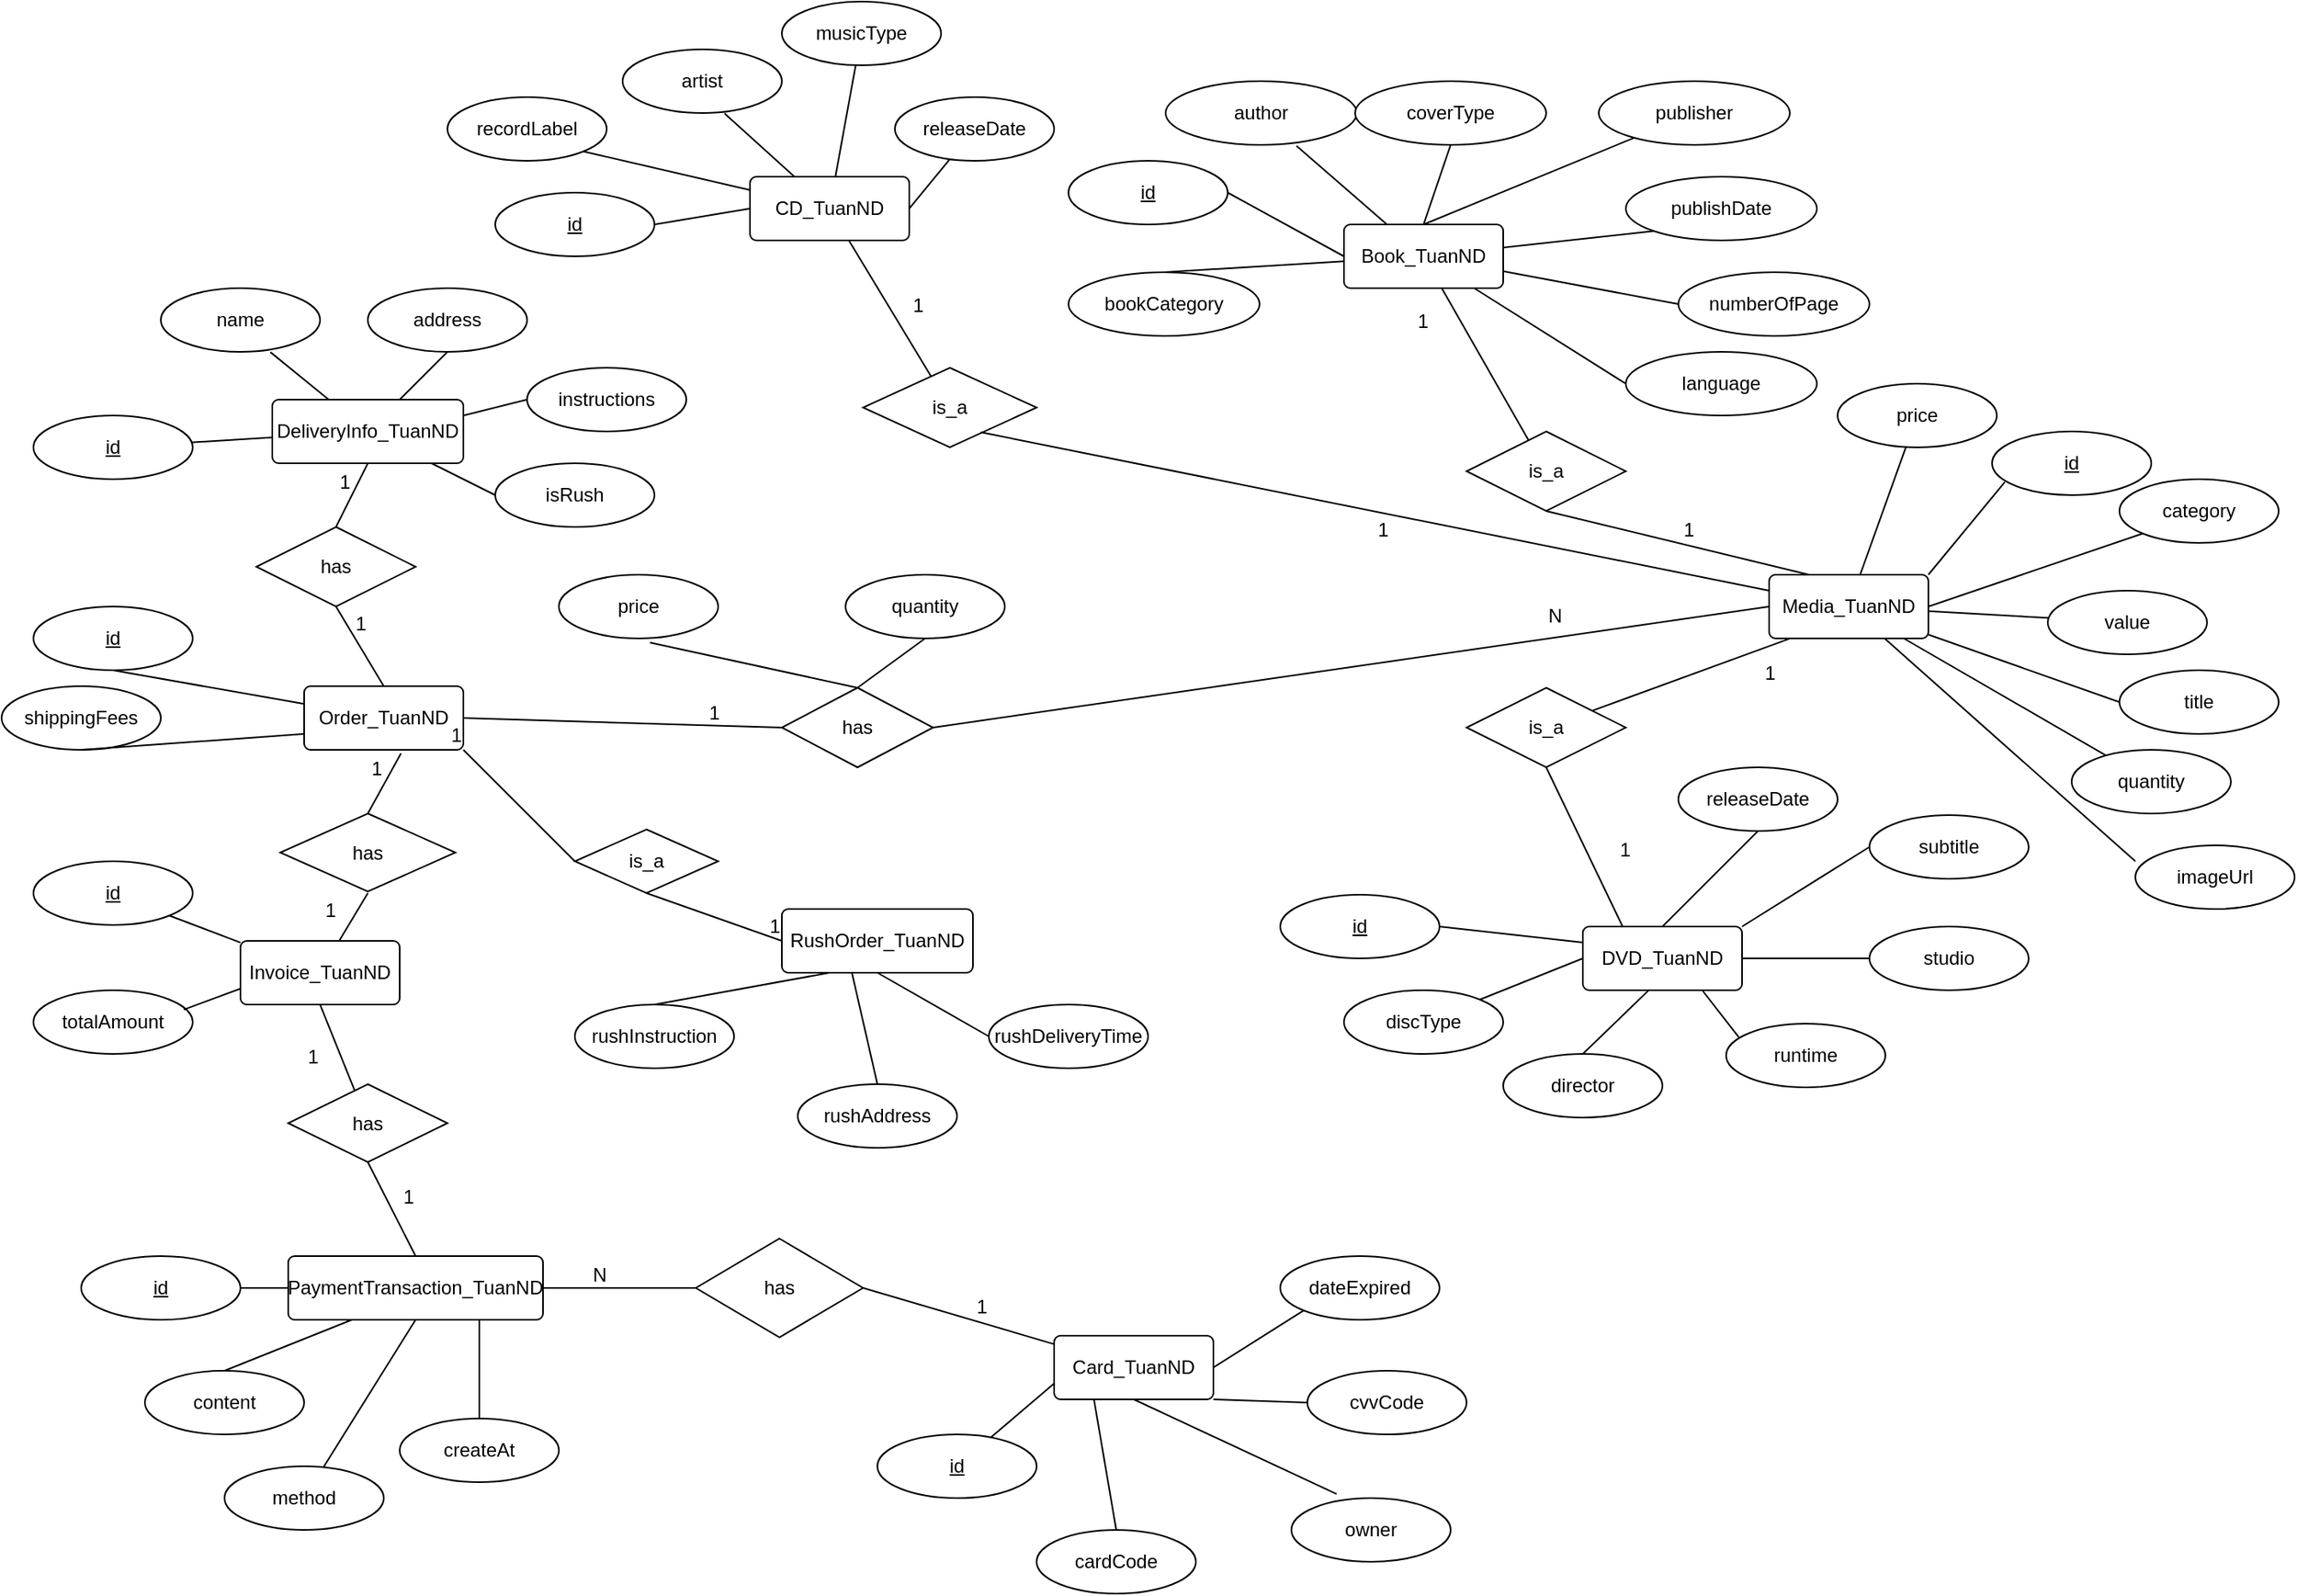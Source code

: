 <mxfile version="15.7.4" type="device"><diagram id="R2lEEEUBdFMjLlhIrx00" name="Page-1"><mxGraphModel dx="2128" dy="1589" grid="1" gridSize="10" guides="1" tooltips="1" connect="1" arrows="1" fold="1" page="1" pageScale="1" pageWidth="850" pageHeight="1100" math="0" shadow="0" extFonts="Permanent Marker^https://fonts.googleapis.com/css?family=Permanent+Marker"><root><mxCell id="0"/><mxCell id="1" parent="0"/><mxCell id="5kxws65VN2INfLWEIYEr-1" value="CD_TuanND" style="rounded=1;arcSize=10;whiteSpace=wrap;html=1;align=center;" parent="1" vertex="1"><mxGeometry x="460" y="40" width="100" height="40" as="geometry"/></mxCell><mxCell id="5kxws65VN2INfLWEIYEr-2" value="Book_TuanND" style="rounded=1;arcSize=10;whiteSpace=wrap;html=1;align=center;" parent="1" vertex="1"><mxGeometry x="833" y="70" width="100" height="40" as="geometry"/></mxCell><mxCell id="5kxws65VN2INfLWEIYEr-3" value="Invoice_TuanND" style="rounded=1;arcSize=10;whiteSpace=wrap;html=1;align=center;" parent="1" vertex="1"><mxGeometry x="140" y="520" width="100" height="40" as="geometry"/></mxCell><mxCell id="5kxws65VN2INfLWEIYEr-4" value="Order_TuanND" style="rounded=1;arcSize=10;whiteSpace=wrap;html=1;align=center;" parent="1" vertex="1"><mxGeometry x="180" y="360" width="100" height="40" as="geometry"/></mxCell><mxCell id="5kxws65VN2INfLWEIYEr-5" value="DeliveryInfo_TuanND&lt;br&gt;" style="rounded=1;arcSize=10;whiteSpace=wrap;html=1;align=center;" parent="1" vertex="1"><mxGeometry x="160" y="180" width="120" height="40" as="geometry"/></mxCell><mxCell id="5kxws65VN2INfLWEIYEr-6" value="Media_TuanND" style="rounded=1;arcSize=10;whiteSpace=wrap;html=1;align=center;" parent="1" vertex="1"><mxGeometry x="1100" y="290" width="100" height="40" as="geometry"/></mxCell><mxCell id="5kxws65VN2INfLWEIYEr-7" value="PaymentTransaction_TuanND" style="rounded=1;arcSize=10;whiteSpace=wrap;html=1;align=center;" parent="1" vertex="1"><mxGeometry x="170" y="718" width="160" height="40" as="geometry"/></mxCell><mxCell id="5kxws65VN2INfLWEIYEr-8" value="Card_TuanND" style="rounded=1;arcSize=10;whiteSpace=wrap;html=1;align=center;" parent="1" vertex="1"><mxGeometry x="651" y="768" width="100" height="40" as="geometry"/></mxCell><mxCell id="5kxws65VN2INfLWEIYEr-9" value="DVD_TuanND" style="rounded=1;arcSize=10;whiteSpace=wrap;html=1;align=center;" parent="1" vertex="1"><mxGeometry x="983" y="511" width="100" height="40" as="geometry"/></mxCell><mxCell id="5kxws65VN2INfLWEIYEr-12" value="id" style="ellipse;whiteSpace=wrap;html=1;align=center;fontStyle=4;" parent="1" vertex="1"><mxGeometry x="300" y="50" width="100" height="40" as="geometry"/></mxCell><mxCell id="5kxws65VN2INfLWEIYEr-13" style="edgeStyle=orthogonalEdgeStyle;rounded=0;orthogonalLoop=1;jettySize=auto;html=1;exitX=0.5;exitY=1;exitDx=0;exitDy=0;" parent="1" source="5kxws65VN2INfLWEIYEr-8" target="5kxws65VN2INfLWEIYEr-8" edge="1"><mxGeometry relative="1" as="geometry"/></mxCell><mxCell id="5kxws65VN2INfLWEIYEr-14" value="artist" style="ellipse;whiteSpace=wrap;html=1;align=center;" parent="1" vertex="1"><mxGeometry x="380" y="-40" width="100" height="40" as="geometry"/></mxCell><mxCell id="5kxws65VN2INfLWEIYEr-15" value="musicType" style="ellipse;whiteSpace=wrap;html=1;align=center;" parent="1" vertex="1"><mxGeometry x="480" y="-70" width="100" height="40" as="geometry"/></mxCell><mxCell id="5kxws65VN2INfLWEIYEr-16" value="releaseDate" style="ellipse;whiteSpace=wrap;html=1;align=center;" parent="1" vertex="1"><mxGeometry x="551" y="-10" width="100" height="40" as="geometry"/></mxCell><mxCell id="5kxws65VN2INfLWEIYEr-17" value="recordLabel" style="ellipse;whiteSpace=wrap;html=1;align=center;" parent="1" vertex="1"><mxGeometry x="270" y="-10" width="100" height="40" as="geometry"/></mxCell><mxCell id="5kxws65VN2INfLWEIYEr-24" value="" style="endArrow=none;html=1;rounded=0;exitX=1;exitY=0.5;exitDx=0;exitDy=0;entryX=0;entryY=0.5;entryDx=0;entryDy=0;" parent="1" source="5kxws65VN2INfLWEIYEr-12" target="5kxws65VN2INfLWEIYEr-1" edge="1"><mxGeometry width="50" height="50" relative="1" as="geometry"><mxPoint x="510" y="110" as="sourcePoint"/><mxPoint x="270" y="60" as="targetPoint"/></mxGeometry></mxCell><mxCell id="5kxws65VN2INfLWEIYEr-27" value="" style="endArrow=none;html=1;rounded=0;entryX=0.64;entryY=1.005;entryDx=0;entryDy=0;entryPerimeter=0;" parent="1" source="5kxws65VN2INfLWEIYEr-1" target="5kxws65VN2INfLWEIYEr-14" edge="1"><mxGeometry width="50" height="50" relative="1" as="geometry"><mxPoint x="510" y="110" as="sourcePoint"/><mxPoint x="560" y="60" as="targetPoint"/></mxGeometry></mxCell><mxCell id="5kxws65VN2INfLWEIYEr-28" value="" style="endArrow=none;html=1;rounded=0;exitX=1;exitY=1;exitDx=0;exitDy=0;" parent="1" source="5kxws65VN2INfLWEIYEr-17" target="5kxws65VN2INfLWEIYEr-1" edge="1"><mxGeometry width="50" height="50" relative="1" as="geometry"><mxPoint x="510" y="110" as="sourcePoint"/><mxPoint x="560" y="60" as="targetPoint"/></mxGeometry></mxCell><mxCell id="5kxws65VN2INfLWEIYEr-29" value="" style="endArrow=none;html=1;rounded=0;exitX=1;exitY=0.5;exitDx=0;exitDy=0;" parent="1" source="5kxws65VN2INfLWEIYEr-1" target="5kxws65VN2INfLWEIYEr-16" edge="1"><mxGeometry width="50" height="50" relative="1" as="geometry"><mxPoint x="510" y="110" as="sourcePoint"/><mxPoint x="560" y="60" as="targetPoint"/></mxGeometry></mxCell><mxCell id="5kxws65VN2INfLWEIYEr-30" value="" style="endArrow=none;html=1;rounded=0;" parent="1" source="5kxws65VN2INfLWEIYEr-1" target="5kxws65VN2INfLWEIYEr-15" edge="1"><mxGeometry width="50" height="50" relative="1" as="geometry"><mxPoint x="510" y="110" as="sourcePoint"/><mxPoint x="560" y="60" as="targetPoint"/></mxGeometry></mxCell><mxCell id="5kxws65VN2INfLWEIYEr-31" value="author" style="ellipse;whiteSpace=wrap;html=1;rounded=1;arcSize=10;" parent="1" vertex="1"><mxGeometry x="721" y="-20" width="120" height="40" as="geometry"/></mxCell><mxCell id="5kxws65VN2INfLWEIYEr-34" value="bookCategory" style="ellipse;whiteSpace=wrap;html=1;rounded=1;arcSize=10;" parent="1" vertex="1"><mxGeometry x="660" y="100" width="120" height="40" as="geometry"/></mxCell><mxCell id="5kxws65VN2INfLWEIYEr-35" value="language" style="ellipse;whiteSpace=wrap;html=1;rounded=1;arcSize=10;" parent="1" vertex="1"><mxGeometry x="1010" y="150" width="120" height="40" as="geometry"/></mxCell><mxCell id="5kxws65VN2INfLWEIYEr-36" value="numberOfPage" style="ellipse;whiteSpace=wrap;html=1;rounded=1;arcSize=10;" parent="1" vertex="1"><mxGeometry x="1043" y="100" width="120" height="40" as="geometry"/></mxCell><mxCell id="5kxws65VN2INfLWEIYEr-37" value="publishDate" style="ellipse;whiteSpace=wrap;html=1;rounded=1;arcSize=10;" parent="1" vertex="1"><mxGeometry x="1010" y="40" width="120" height="40" as="geometry"/></mxCell><mxCell id="5kxws65VN2INfLWEIYEr-38" value="publisher" style="ellipse;whiteSpace=wrap;html=1;rounded=1;arcSize=10;" parent="1" vertex="1"><mxGeometry x="993" y="-20" width="120" height="40" as="geometry"/></mxCell><mxCell id="5kxws65VN2INfLWEIYEr-39" value="coverType" style="ellipse;whiteSpace=wrap;html=1;rounded=1;arcSize=10;" parent="1" vertex="1"><mxGeometry x="840" y="-20" width="120" height="40" as="geometry"/></mxCell><mxCell id="5kxws65VN2INfLWEIYEr-40" value="id" style="ellipse;whiteSpace=wrap;html=1;align=center;fontStyle=4;" parent="1" vertex="1"><mxGeometry x="660" y="30" width="100" height="40" as="geometry"/></mxCell><mxCell id="5kxws65VN2INfLWEIYEr-42" value="" style="endArrow=none;html=1;rounded=0;entryX=0;entryY=0.5;entryDx=0;entryDy=0;exitX=1;exitY=0.5;exitDx=0;exitDy=0;" parent="1" source="5kxws65VN2INfLWEIYEr-40" target="5kxws65VN2INfLWEIYEr-2" edge="1"><mxGeometry width="50" height="50" relative="1" as="geometry"><mxPoint x="390" y="310" as="sourcePoint"/><mxPoint x="440" y="260" as="targetPoint"/></mxGeometry></mxCell><mxCell id="5kxws65VN2INfLWEIYEr-43" value="" style="endArrow=none;html=1;rounded=0;exitX=0.685;exitY=1.015;exitDx=0;exitDy=0;exitPerimeter=0;" parent="1" source="5kxws65VN2INfLWEIYEr-31" target="5kxws65VN2INfLWEIYEr-2" edge="1"><mxGeometry width="50" height="50" relative="1" as="geometry"><mxPoint x="400" y="320" as="sourcePoint"/><mxPoint x="450" y="270" as="targetPoint"/></mxGeometry></mxCell><mxCell id="5kxws65VN2INfLWEIYEr-44" value="" style="endArrow=none;html=1;rounded=0;entryX=0.5;entryY=0;entryDx=0;entryDy=0;exitX=0.5;exitY=1;exitDx=0;exitDy=0;" parent="1" source="5kxws65VN2INfLWEIYEr-39" target="5kxws65VN2INfLWEIYEr-2" edge="1"><mxGeometry width="50" height="50" relative="1" as="geometry"><mxPoint x="410" y="330" as="sourcePoint"/><mxPoint x="460" y="280" as="targetPoint"/></mxGeometry></mxCell><mxCell id="5kxws65VN2INfLWEIYEr-45" value="" style="endArrow=none;html=1;rounded=0;entryX=0.5;entryY=0;entryDx=0;entryDy=0;" parent="1" source="5kxws65VN2INfLWEIYEr-38" target="5kxws65VN2INfLWEIYEr-2" edge="1"><mxGeometry width="50" height="50" relative="1" as="geometry"><mxPoint x="420" y="340" as="sourcePoint"/><mxPoint x="470" y="290" as="targetPoint"/></mxGeometry></mxCell><mxCell id="5kxws65VN2INfLWEIYEr-46" value="" style="endArrow=none;html=1;rounded=0;entryX=0;entryY=1;entryDx=0;entryDy=0;" parent="1" source="5kxws65VN2INfLWEIYEr-2" target="5kxws65VN2INfLWEIYEr-37" edge="1"><mxGeometry width="50" height="50" relative="1" as="geometry"><mxPoint x="430" y="350" as="sourcePoint"/><mxPoint x="480" y="300" as="targetPoint"/></mxGeometry></mxCell><mxCell id="5kxws65VN2INfLWEIYEr-47" value="" style="endArrow=none;html=1;rounded=0;entryX=0;entryY=0.5;entryDx=0;entryDy=0;" parent="1" source="5kxws65VN2INfLWEIYEr-2" target="5kxws65VN2INfLWEIYEr-36" edge="1"><mxGeometry width="50" height="50" relative="1" as="geometry"><mxPoint x="440" y="360" as="sourcePoint"/><mxPoint x="490" y="310" as="targetPoint"/></mxGeometry></mxCell><mxCell id="5kxws65VN2INfLWEIYEr-48" value="" style="endArrow=none;html=1;rounded=0;entryX=0;entryY=0.5;entryDx=0;entryDy=0;" parent="1" source="5kxws65VN2INfLWEIYEr-2" target="5kxws65VN2INfLWEIYEr-35" edge="1"><mxGeometry width="50" height="50" relative="1" as="geometry"><mxPoint x="450" y="370" as="sourcePoint"/><mxPoint x="500" y="320" as="targetPoint"/></mxGeometry></mxCell><mxCell id="5kxws65VN2INfLWEIYEr-49" value="" style="endArrow=none;html=1;rounded=0;entryX=0.5;entryY=0;entryDx=0;entryDy=0;" parent="1" source="5kxws65VN2INfLWEIYEr-2" target="5kxws65VN2INfLWEIYEr-34" edge="1"><mxGeometry width="50" height="50" relative="1" as="geometry"><mxPoint x="460" y="380" as="sourcePoint"/><mxPoint x="510" y="330" as="targetPoint"/></mxGeometry></mxCell><mxCell id="5kxws65VN2INfLWEIYEr-50" value="" style="endArrow=none;html=1;rounded=0;" parent="1" source="5kxws65VN2INfLWEIYEr-5" target="5kxws65VN2INfLWEIYEr-56" edge="1"><mxGeometry width="50" height="50" relative="1" as="geometry"><mxPoint x="470" y="390" as="sourcePoint"/><mxPoint x="520" y="340" as="targetPoint"/></mxGeometry></mxCell><mxCell id="5kxws65VN2INfLWEIYEr-52" value="address" style="ellipse;whiteSpace=wrap;html=1;align=center;" parent="1" vertex="1"><mxGeometry x="220" y="110" width="100" height="40" as="geometry"/></mxCell><mxCell id="5kxws65VN2INfLWEIYEr-53" value="name" style="ellipse;whiteSpace=wrap;html=1;align=center;" parent="1" vertex="1"><mxGeometry x="90" y="110" width="100" height="40" as="geometry"/></mxCell><mxCell id="5kxws65VN2INfLWEIYEr-54" value="shippingFees" style="ellipse;whiteSpace=wrap;html=1;align=center;" parent="1" vertex="1"><mxGeometry x="-10" y="360" width="100" height="40" as="geometry"/></mxCell><mxCell id="5kxws65VN2INfLWEIYEr-55" value="instructions" style="ellipse;whiteSpace=wrap;html=1;align=center;" parent="1" vertex="1"><mxGeometry x="320" y="160" width="100" height="40" as="geometry"/></mxCell><mxCell id="5kxws65VN2INfLWEIYEr-56" value="id" style="ellipse;whiteSpace=wrap;html=1;align=center;fontStyle=4;" parent="1" vertex="1"><mxGeometry x="10" y="190" width="100" height="40" as="geometry"/></mxCell><mxCell id="5kxws65VN2INfLWEIYEr-57" value="" style="endArrow=none;html=1;rounded=0;entryX=0.688;entryY=1.005;entryDx=0;entryDy=0;entryPerimeter=0;" parent="1" source="5kxws65VN2INfLWEIYEr-5" target="5kxws65VN2INfLWEIYEr-53" edge="1"><mxGeometry width="50" height="50" relative="1" as="geometry"><mxPoint x="200" y="190" as="sourcePoint"/><mxPoint x="530" y="350" as="targetPoint"/></mxGeometry></mxCell><mxCell id="5kxws65VN2INfLWEIYEr-58" value="" style="endArrow=none;html=1;rounded=0;entryX=0;entryY=0.5;entryDx=0;entryDy=0;exitX=1;exitY=0.25;exitDx=0;exitDy=0;" parent="1" source="5kxws65VN2INfLWEIYEr-5" target="5kxws65VN2INfLWEIYEr-55" edge="1"><mxGeometry width="50" height="50" relative="1" as="geometry"><mxPoint x="480" y="400" as="sourcePoint"/><mxPoint x="530" y="350" as="targetPoint"/></mxGeometry></mxCell><mxCell id="5kxws65VN2INfLWEIYEr-59" value="" style="endArrow=none;html=1;rounded=0;entryX=0.5;entryY=1;entryDx=0;entryDy=0;" parent="1" source="5kxws65VN2INfLWEIYEr-5" target="5kxws65VN2INfLWEIYEr-52" edge="1"><mxGeometry width="50" height="50" relative="1" as="geometry"><mxPoint x="490" y="410" as="sourcePoint"/><mxPoint x="540" y="360" as="targetPoint"/></mxGeometry></mxCell><mxCell id="5kxws65VN2INfLWEIYEr-60" value="id" style="ellipse;whiteSpace=wrap;html=1;align=center;fontStyle=4;" parent="1" vertex="1"><mxGeometry x="10" y="310" width="100" height="40" as="geometry"/></mxCell><mxCell id="5kxws65VN2INfLWEIYEr-61" value="" style="endArrow=none;html=1;rounded=0;entryX=0;entryY=0.5;entryDx=0;entryDy=0;exitX=1;exitY=1;exitDx=0;exitDy=0;" parent="1" source="5kxws65VN2INfLWEIYEr-8" target="5kxws65VN2INfLWEIYEr-81" edge="1"><mxGeometry width="50" height="50" relative="1" as="geometry"><mxPoint x="421" y="428" as="sourcePoint"/><mxPoint x="471" y="418" as="targetPoint"/></mxGeometry></mxCell><mxCell id="5kxws65VN2INfLWEIYEr-62" value="" style="endArrow=none;html=1;rounded=0;entryX=0.5;entryY=1;entryDx=0;entryDy=0;exitX=0;exitY=0.75;exitDx=0;exitDy=0;" parent="1" source="5kxws65VN2INfLWEIYEr-4" target="5kxws65VN2INfLWEIYEr-54" edge="1"><mxGeometry width="50" height="50" relative="1" as="geometry"><mxPoint x="290" y="210" as="sourcePoint"/><mxPoint x="340" y="200" as="targetPoint"/></mxGeometry></mxCell><mxCell id="5kxws65VN2INfLWEIYEr-63" value="" style="endArrow=none;html=1;rounded=0;entryX=0.5;entryY=1;entryDx=0;entryDy=0;" parent="1" source="5kxws65VN2INfLWEIYEr-4" target="5kxws65VN2INfLWEIYEr-60" edge="1"><mxGeometry width="50" height="50" relative="1" as="geometry"><mxPoint x="300" y="220" as="sourcePoint"/><mxPoint x="350" y="210" as="targetPoint"/></mxGeometry></mxCell><mxCell id="5kxws65VN2INfLWEIYEr-64" value="id" style="ellipse;whiteSpace=wrap;html=1;align=center;fontStyle=4;" parent="1" vertex="1"><mxGeometry x="10" y="470" width="100" height="40" as="geometry"/></mxCell><mxCell id="5kxws65VN2INfLWEIYEr-65" value="totalAmount" style="ellipse;whiteSpace=wrap;html=1;align=center;" parent="1" vertex="1"><mxGeometry x="10" y="551" width="100" height="40" as="geometry"/></mxCell><mxCell id="5kxws65VN2INfLWEIYEr-66" value="" style="endArrow=none;html=1;rounded=0;entryX=0.944;entryY=0.305;entryDx=0;entryDy=0;exitX=0;exitY=0.75;exitDx=0;exitDy=0;entryPerimeter=0;" parent="1" source="5kxws65VN2INfLWEIYEr-3" target="5kxws65VN2INfLWEIYEr-65" edge="1"><mxGeometry width="50" height="50" relative="1" as="geometry"><mxPoint x="440" y="320" as="sourcePoint"/><mxPoint x="490" y="310" as="targetPoint"/></mxGeometry></mxCell><mxCell id="5kxws65VN2INfLWEIYEr-67" value="" style="endArrow=none;html=1;rounded=0;entryX=1;entryY=1;entryDx=0;entryDy=0;" parent="1" source="5kxws65VN2INfLWEIYEr-3" target="5kxws65VN2INfLWEIYEr-64" edge="1"><mxGeometry width="50" height="50" relative="1" as="geometry"><mxPoint x="450" y="330" as="sourcePoint"/><mxPoint x="500" y="320" as="targetPoint"/></mxGeometry></mxCell><mxCell id="5kxws65VN2INfLWEIYEr-68" value="id" style="ellipse;whiteSpace=wrap;html=1;align=center;fontStyle=4;" parent="1" vertex="1"><mxGeometry x="40" y="718" width="100" height="40" as="geometry"/></mxCell><mxCell id="5kxws65VN2INfLWEIYEr-69" value="content" style="ellipse;whiteSpace=wrap;html=1;align=center;" parent="1" vertex="1"><mxGeometry x="80" y="790" width="100" height="40" as="geometry"/></mxCell><mxCell id="5kxws65VN2INfLWEIYEr-70" value="method" style="ellipse;whiteSpace=wrap;html=1;align=center;" parent="1" vertex="1"><mxGeometry x="130" y="850" width="100" height="40" as="geometry"/></mxCell><mxCell id="5kxws65VN2INfLWEIYEr-71" value="createAt" style="ellipse;whiteSpace=wrap;html=1;align=center;" parent="1" vertex="1"><mxGeometry x="240" y="820" width="100" height="40" as="geometry"/></mxCell><mxCell id="5kxws65VN2INfLWEIYEr-72" value="" style="endArrow=none;html=1;rounded=0;entryX=0.284;entryY=-0.065;entryDx=0;entryDy=0;exitX=0.5;exitY=1;exitDx=0;exitDy=0;entryPerimeter=0;" parent="1" source="5kxws65VN2INfLWEIYEr-8" target="5kxws65VN2INfLWEIYEr-82" edge="1"><mxGeometry width="50" height="50" relative="1" as="geometry"><mxPoint x="431" y="438" as="sourcePoint"/><mxPoint x="481" y="428" as="targetPoint"/></mxGeometry></mxCell><mxCell id="5kxws65VN2INfLWEIYEr-73" value="" style="endArrow=none;html=1;rounded=0;entryX=0.25;entryY=1;entryDx=0;entryDy=0;exitX=0.5;exitY=0;exitDx=0;exitDy=0;" parent="1" source="5kxws65VN2INfLWEIYEr-83" target="5kxws65VN2INfLWEIYEr-8" edge="1"><mxGeometry width="50" height="50" relative="1" as="geometry"><mxPoint x="441" y="448" as="sourcePoint"/><mxPoint x="491" y="438" as="targetPoint"/></mxGeometry></mxCell><mxCell id="5kxws65VN2INfLWEIYEr-74" value="" style="endArrow=none;html=1;rounded=0;entryX=0;entryY=0.75;entryDx=0;entryDy=0;" parent="1" source="5kxws65VN2INfLWEIYEr-79" target="5kxws65VN2INfLWEIYEr-8" edge="1"><mxGeometry width="50" height="50" relative="1" as="geometry"><mxPoint x="451" y="458" as="sourcePoint"/><mxPoint x="501" y="448" as="targetPoint"/></mxGeometry></mxCell><mxCell id="5kxws65VN2INfLWEIYEr-75" value="" style="endArrow=none;html=1;rounded=0;entryX=0.75;entryY=1;entryDx=0;entryDy=0;" parent="1" source="5kxws65VN2INfLWEIYEr-71" target="5kxws65VN2INfLWEIYEr-7" edge="1"><mxGeometry width="50" height="50" relative="1" as="geometry"><mxPoint x="470" y="350" as="sourcePoint"/><mxPoint x="520" y="340" as="targetPoint"/></mxGeometry></mxCell><mxCell id="5kxws65VN2INfLWEIYEr-76" value="" style="endArrow=none;html=1;rounded=0;exitX=0.5;exitY=1;exitDx=0;exitDy=0;" parent="1" source="5kxws65VN2INfLWEIYEr-7" target="5kxws65VN2INfLWEIYEr-70" edge="1"><mxGeometry width="50" height="50" relative="1" as="geometry"><mxPoint x="480" y="360" as="sourcePoint"/><mxPoint x="530" y="350" as="targetPoint"/></mxGeometry></mxCell><mxCell id="5kxws65VN2INfLWEIYEr-77" value="" style="endArrow=none;html=1;rounded=0;entryX=0.5;entryY=0;entryDx=0;entryDy=0;exitX=0.25;exitY=1;exitDx=0;exitDy=0;" parent="1" source="5kxws65VN2INfLWEIYEr-7" target="5kxws65VN2INfLWEIYEr-69" edge="1"><mxGeometry width="50" height="50" relative="1" as="geometry"><mxPoint x="490" y="370" as="sourcePoint"/><mxPoint x="540" y="360" as="targetPoint"/></mxGeometry></mxCell><mxCell id="5kxws65VN2INfLWEIYEr-78" value="" style="endArrow=none;html=1;rounded=0;" parent="1" source="5kxws65VN2INfLWEIYEr-68" target="5kxws65VN2INfLWEIYEr-7" edge="1"><mxGeometry width="50" height="50" relative="1" as="geometry"><mxPoint x="500" y="380" as="sourcePoint"/><mxPoint x="550" y="370" as="targetPoint"/></mxGeometry></mxCell><mxCell id="5kxws65VN2INfLWEIYEr-79" value="id" style="ellipse;whiteSpace=wrap;html=1;align=center;fontStyle=4;" parent="1" vertex="1"><mxGeometry x="540" y="830" width="100" height="40" as="geometry"/></mxCell><mxCell id="5kxws65VN2INfLWEIYEr-80" value="dateExpired" style="ellipse;whiteSpace=wrap;html=1;align=center;" parent="1" vertex="1"><mxGeometry x="793" y="718" width="100" height="40" as="geometry"/></mxCell><mxCell id="5kxws65VN2INfLWEIYEr-81" value="cvvCode" style="ellipse;whiteSpace=wrap;html=1;align=center;" parent="1" vertex="1"><mxGeometry x="810" y="790" width="100" height="40" as="geometry"/></mxCell><mxCell id="5kxws65VN2INfLWEIYEr-82" value="owner" style="ellipse;whiteSpace=wrap;html=1;align=center;" parent="1" vertex="1"><mxGeometry x="800" y="870" width="100" height="40" as="geometry"/></mxCell><mxCell id="5kxws65VN2INfLWEIYEr-83" value="cardCode" style="ellipse;whiteSpace=wrap;html=1;align=center;" parent="1" vertex="1"><mxGeometry x="640" y="890" width="100" height="40" as="geometry"/></mxCell><mxCell id="5kxws65VN2INfLWEIYEr-86" value="" style="endArrow=none;html=1;rounded=0;entryX=0;entryY=1;entryDx=0;entryDy=0;exitX=1;exitY=0.5;exitDx=0;exitDy=0;" parent="1" source="5kxws65VN2INfLWEIYEr-8" target="5kxws65VN2INfLWEIYEr-80" edge="1"><mxGeometry width="50" height="50" relative="1" as="geometry"><mxPoint x="751" y="708" as="sourcePoint"/><mxPoint x="811" y="728" as="targetPoint"/></mxGeometry></mxCell><mxCell id="5kxws65VN2INfLWEIYEr-87" value="id" style="ellipse;whiteSpace=wrap;html=1;align=center;fontStyle=4;" parent="1" vertex="1"><mxGeometry x="793" y="491" width="100" height="40" as="geometry"/></mxCell><mxCell id="5kxws65VN2INfLWEIYEr-88" value="discType" style="ellipse;whiteSpace=wrap;html=1;align=center;" parent="1" vertex="1"><mxGeometry x="833" y="551" width="100" height="40" as="geometry"/></mxCell><mxCell id="5kxws65VN2INfLWEIYEr-89" value="releaseDate" style="ellipse;whiteSpace=wrap;html=1;align=center;" parent="1" vertex="1"><mxGeometry x="1043" y="411" width="100" height="40" as="geometry"/></mxCell><mxCell id="5kxws65VN2INfLWEIYEr-90" value="subtitle" style="ellipse;whiteSpace=wrap;html=1;align=center;" parent="1" vertex="1"><mxGeometry x="1163" y="441" width="100" height="40" as="geometry"/></mxCell><mxCell id="5kxws65VN2INfLWEIYEr-91" value="studio" style="ellipse;whiteSpace=wrap;html=1;align=center;" parent="1" vertex="1"><mxGeometry x="1163" y="511" width="100" height="40" as="geometry"/></mxCell><mxCell id="5kxws65VN2INfLWEIYEr-92" value="runtime" style="ellipse;whiteSpace=wrap;html=1;align=center;" parent="1" vertex="1"><mxGeometry x="1073" y="572" width="100" height="40" as="geometry"/></mxCell><mxCell id="5kxws65VN2INfLWEIYEr-93" value="director" style="ellipse;whiteSpace=wrap;html=1;align=center;" parent="1" vertex="1"><mxGeometry x="933" y="591" width="100" height="40" as="geometry"/></mxCell><mxCell id="5kxws65VN2INfLWEIYEr-94" value="" style="endArrow=none;html=1;rounded=0;entryX=0;entryY=0.25;entryDx=0;entryDy=0;exitX=1;exitY=0.5;exitDx=0;exitDy=0;" parent="1" source="5kxws65VN2INfLWEIYEr-87" target="5kxws65VN2INfLWEIYEr-9" edge="1"><mxGeometry width="50" height="50" relative="1" as="geometry"><mxPoint x="883" y="502" as="sourcePoint"/><mxPoint x="813" y="432" as="targetPoint"/></mxGeometry></mxCell><mxCell id="5kxws65VN2INfLWEIYEr-95" value="" style="endArrow=none;html=1;rounded=0;entryX=0;entryY=0.5;entryDx=0;entryDy=0;exitX=1;exitY=0;exitDx=0;exitDy=0;" parent="1" source="5kxws65VN2INfLWEIYEr-88" target="5kxws65VN2INfLWEIYEr-9" edge="1"><mxGeometry width="50" height="50" relative="1" as="geometry"><mxPoint x="763" y="422" as="sourcePoint"/><mxPoint x="823" y="442" as="targetPoint"/></mxGeometry></mxCell><mxCell id="5kxws65VN2INfLWEIYEr-96" value="" style="endArrow=none;html=1;rounded=0;entryX=0.5;entryY=0;entryDx=0;entryDy=0;exitX=0.412;exitY=1.005;exitDx=0;exitDy=0;exitPerimeter=0;" parent="1" source="5kxws65VN2INfLWEIYEr-9" target="5kxws65VN2INfLWEIYEr-93" edge="1"><mxGeometry width="50" height="50" relative="1" as="geometry"><mxPoint x="773" y="432" as="sourcePoint"/><mxPoint x="976.2" y="561" as="targetPoint"/></mxGeometry></mxCell><mxCell id="5kxws65VN2INfLWEIYEr-97" value="" style="endArrow=none;html=1;rounded=0;entryX=0.08;entryY=0.215;entryDx=0;entryDy=0;exitX=0.75;exitY=1;exitDx=0;exitDy=0;entryPerimeter=0;" parent="1" source="5kxws65VN2INfLWEIYEr-9" target="5kxws65VN2INfLWEIYEr-92" edge="1"><mxGeometry width="50" height="50" relative="1" as="geometry"><mxPoint x="783" y="442" as="sourcePoint"/><mxPoint x="843" y="462" as="targetPoint"/></mxGeometry></mxCell><mxCell id="5kxws65VN2INfLWEIYEr-98" value="" style="endArrow=none;html=1;rounded=0;entryX=0;entryY=0.5;entryDx=0;entryDy=0;" parent="1" source="5kxws65VN2INfLWEIYEr-9" target="5kxws65VN2INfLWEIYEr-91" edge="1"><mxGeometry width="50" height="50" relative="1" as="geometry"><mxPoint x="793" y="452" as="sourcePoint"/><mxPoint x="1123" y="502" as="targetPoint"/></mxGeometry></mxCell><mxCell id="5kxws65VN2INfLWEIYEr-99" value="" style="endArrow=none;html=1;rounded=0;entryX=0;entryY=0.5;entryDx=0;entryDy=0;exitX=1;exitY=0;exitDx=0;exitDy=0;" parent="1" source="5kxws65VN2INfLWEIYEr-9" target="5kxws65VN2INfLWEIYEr-90" edge="1"><mxGeometry width="50" height="50" relative="1" as="geometry"><mxPoint x="803" y="462" as="sourcePoint"/><mxPoint x="1119.4" y="453.8" as="targetPoint"/></mxGeometry></mxCell><mxCell id="5kxws65VN2INfLWEIYEr-100" value="" style="endArrow=none;html=1;rounded=0;entryX=0.5;entryY=1;entryDx=0;entryDy=0;exitX=0.5;exitY=0;exitDx=0;exitDy=0;" parent="1" source="5kxws65VN2INfLWEIYEr-9" target="5kxws65VN2INfLWEIYEr-89" edge="1"><mxGeometry width="50" height="50" relative="1" as="geometry"><mxPoint x="813" y="472" as="sourcePoint"/><mxPoint x="1044.2" y="461.8" as="targetPoint"/></mxGeometry></mxCell><mxCell id="5kxws65VN2INfLWEIYEr-102" value="id" style="ellipse;whiteSpace=wrap;html=1;align=center;fontStyle=4;" parent="1" vertex="1"><mxGeometry x="1240" y="200" width="100" height="40" as="geometry"/></mxCell><mxCell id="5kxws65VN2INfLWEIYEr-103" value="category" style="ellipse;whiteSpace=wrap;html=1;align=center;" parent="1" vertex="1"><mxGeometry x="1320" y="230" width="100" height="40" as="geometry"/></mxCell><mxCell id="5kxws65VN2INfLWEIYEr-104" value="price" style="ellipse;whiteSpace=wrap;html=1;align=center;" parent="1" vertex="1"><mxGeometry x="1143" y="170" width="100" height="40" as="geometry"/></mxCell><mxCell id="5kxws65VN2INfLWEIYEr-105" value="value" style="ellipse;whiteSpace=wrap;html=1;align=center;" parent="1" vertex="1"><mxGeometry x="1275" y="300" width="100" height="40" as="geometry"/></mxCell><mxCell id="5kxws65VN2INfLWEIYEr-106" value="imageUrl" style="ellipse;whiteSpace=wrap;html=1;align=center;" parent="1" vertex="1"><mxGeometry x="1330" y="460" width="100" height="40" as="geometry"/></mxCell><mxCell id="5kxws65VN2INfLWEIYEr-107" value="quantity" style="ellipse;whiteSpace=wrap;html=1;align=center;" parent="1" vertex="1"><mxGeometry x="1290" y="400" width="100" height="40" as="geometry"/></mxCell><mxCell id="5kxws65VN2INfLWEIYEr-108" value="title" style="ellipse;whiteSpace=wrap;html=1;align=center;" parent="1" vertex="1"><mxGeometry x="1320" y="350" width="100" height="40" as="geometry"/></mxCell><mxCell id="5kxws65VN2INfLWEIYEr-112" value="" style="endArrow=none;html=1;rounded=0;" parent="1" source="5kxws65VN2INfLWEIYEr-6" target="5kxws65VN2INfLWEIYEr-104" edge="1"><mxGeometry width="50" height="50" relative="1" as="geometry"><mxPoint x="430" y="330" as="sourcePoint"/><mxPoint x="490" y="350" as="targetPoint"/></mxGeometry></mxCell><mxCell id="5kxws65VN2INfLWEIYEr-113" value="" style="endArrow=none;html=1;rounded=0;" parent="1" source="5kxws65VN2INfLWEIYEr-6" target="5kxws65VN2INfLWEIYEr-107" edge="1"><mxGeometry width="50" height="50" relative="1" as="geometry"><mxPoint x="440" y="340" as="sourcePoint"/><mxPoint x="500" y="360" as="targetPoint"/></mxGeometry></mxCell><mxCell id="5kxws65VN2INfLWEIYEr-114" value="" style="endArrow=none;html=1;rounded=0;entryX=0;entryY=0.5;entryDx=0;entryDy=0;" parent="1" source="5kxws65VN2INfLWEIYEr-6" target="5kxws65VN2INfLWEIYEr-108" edge="1"><mxGeometry width="50" height="50" relative="1" as="geometry"><mxPoint x="450" y="350" as="sourcePoint"/><mxPoint x="510" y="370" as="targetPoint"/></mxGeometry></mxCell><mxCell id="5kxws65VN2INfLWEIYEr-115" value="" style="endArrow=none;html=1;rounded=0;" parent="1" source="5kxws65VN2INfLWEIYEr-6" target="5kxws65VN2INfLWEIYEr-105" edge="1"><mxGeometry width="50" height="50" relative="1" as="geometry"><mxPoint x="460" y="360" as="sourcePoint"/><mxPoint x="520" y="380" as="targetPoint"/></mxGeometry></mxCell><mxCell id="5kxws65VN2INfLWEIYEr-116" value="" style="endArrow=none;html=1;rounded=0;exitX=0;exitY=0.25;exitDx=0;exitDy=0;exitPerimeter=0;" parent="1" source="5kxws65VN2INfLWEIYEr-106" target="5kxws65VN2INfLWEIYEr-6" edge="1"><mxGeometry width="50" height="50" relative="1" as="geometry"><mxPoint x="470" y="370" as="sourcePoint"/><mxPoint x="530" y="390" as="targetPoint"/></mxGeometry></mxCell><mxCell id="5kxws65VN2INfLWEIYEr-117" value="has" style="shape=rhombus;perimeter=rhombusPerimeter;whiteSpace=wrap;html=1;align=center;" parent="1" vertex="1"><mxGeometry x="480" y="361" width="95" height="50" as="geometry"/></mxCell><mxCell id="5kxws65VN2INfLWEIYEr-118" value="has" style="shape=rhombus;perimeter=rhombusPerimeter;whiteSpace=wrap;html=1;align=center;" parent="1" vertex="1"><mxGeometry x="165" y="440" width="110" height="49" as="geometry"/></mxCell><mxCell id="5kxws65VN2INfLWEIYEr-119" value="has" style="shape=rhombus;perimeter=rhombusPerimeter;whiteSpace=wrap;html=1;align=center;" parent="1" vertex="1"><mxGeometry x="426" y="707" width="105" height="62" as="geometry"/></mxCell><mxCell id="5kxws65VN2INfLWEIYEr-120" value="has" style="shape=rhombus;perimeter=rhombusPerimeter;whiteSpace=wrap;html=1;align=center;" parent="1" vertex="1"><mxGeometry x="170" y="610" width="100" height="49" as="geometry"/></mxCell><mxCell id="5kxws65VN2INfLWEIYEr-122" value="has" style="shape=rhombus;perimeter=rhombusPerimeter;whiteSpace=wrap;html=1;align=center;" parent="1" vertex="1"><mxGeometry x="150" y="260" width="100" height="50" as="geometry"/></mxCell><mxCell id="5kxws65VN2INfLWEIYEr-123" value="is_a" style="shape=rhombus;perimeter=rhombusPerimeter;whiteSpace=wrap;html=1;align=center;" parent="1" vertex="1"><mxGeometry x="910" y="200" width="100" height="50" as="geometry"/></mxCell><mxCell id="5kxws65VN2INfLWEIYEr-162" value="" style="endArrow=none;html=1;rounded=0;entryX=0.5;entryY=1;entryDx=0;entryDy=0;exitX=0.5;exitY=0;exitDx=0;exitDy=0;" parent="1" source="5kxws65VN2INfLWEIYEr-117" target="_MmZ1F_7hroON_XSkDcj-20" edge="1"><mxGeometry width="50" height="50" relative="1" as="geometry"><mxPoint x="420" y="320" as="sourcePoint"/><mxPoint x="480" y="340" as="targetPoint"/></mxGeometry></mxCell><mxCell id="5kxws65VN2INfLWEIYEr-163" value="" style="endArrow=none;html=1;rounded=0;entryX=0.572;entryY=1.065;entryDx=0;entryDy=0;exitX=0.5;exitY=0;exitDx=0;exitDy=0;entryPerimeter=0;" parent="1" source="5kxws65VN2INfLWEIYEr-117" target="_MmZ1F_7hroON_XSkDcj-21" edge="1"><mxGeometry width="50" height="50" relative="1" as="geometry"><mxPoint x="430" y="330" as="sourcePoint"/><mxPoint x="490" y="350" as="targetPoint"/></mxGeometry></mxCell><mxCell id="5kxws65VN2INfLWEIYEr-166" value="" style="endArrow=none;html=1;rounded=0;" parent="1" source="5kxws65VN2INfLWEIYEr-123" target="5kxws65VN2INfLWEIYEr-2" edge="1"><mxGeometry relative="1" as="geometry"><mxPoint x="510" y="230" as="sourcePoint"/><mxPoint x="670" y="230" as="targetPoint"/></mxGeometry></mxCell><mxCell id="5kxws65VN2INfLWEIYEr-167" value="1" style="resizable=0;html=1;align=right;verticalAlign=bottom;" parent="5kxws65VN2INfLWEIYEr-166" connectable="0" vertex="1"><mxGeometry x="1" relative="1" as="geometry"><mxPoint x="-8" y="30" as="offset"/></mxGeometry></mxCell><mxCell id="_MmZ1F_7hroON_XSkDcj-1" value="" style="endArrow=none;html=1;rounded=0;entryX=0.25;entryY=0;entryDx=0;entryDy=0;exitX=0.5;exitY=1;exitDx=0;exitDy=0;" parent="1" source="5kxws65VN2INfLWEIYEr-123" target="5kxws65VN2INfLWEIYEr-6" edge="1"><mxGeometry relative="1" as="geometry"><mxPoint x="560" y="250" as="sourcePoint"/><mxPoint x="720" y="250" as="targetPoint"/></mxGeometry></mxCell><mxCell id="_MmZ1F_7hroON_XSkDcj-2" value="1" style="resizable=0;html=1;align=right;verticalAlign=bottom;" parent="_MmZ1F_7hroON_XSkDcj-1" connectable="0" vertex="1"><mxGeometry x="1" relative="1" as="geometry"><mxPoint x="-264" y="-20" as="offset"/></mxGeometry></mxCell><mxCell id="_MmZ1F_7hroON_XSkDcj-3" value="is_a" style="shape=rhombus;perimeter=rhombusPerimeter;whiteSpace=wrap;html=1;align=center;" parent="1" vertex="1"><mxGeometry x="531" y="160" width="109" height="50" as="geometry"/></mxCell><mxCell id="_MmZ1F_7hroON_XSkDcj-4" value="" style="endArrow=none;html=1;rounded=0;" parent="1" source="_MmZ1F_7hroON_XSkDcj-3" target="5kxws65VN2INfLWEIYEr-1" edge="1"><mxGeometry relative="1" as="geometry"><mxPoint x="250" y="200" as="sourcePoint"/><mxPoint x="602.455" y="80" as="targetPoint"/></mxGeometry></mxCell><mxCell id="_MmZ1F_7hroON_XSkDcj-5" value="1" style="resizable=0;html=1;align=right;verticalAlign=bottom;" parent="_MmZ1F_7hroON_XSkDcj-4" connectable="0" vertex="1"><mxGeometry x="1" relative="1" as="geometry"><mxPoint x="48" y="50" as="offset"/></mxGeometry></mxCell><mxCell id="_MmZ1F_7hroON_XSkDcj-6" value="" style="endArrow=none;html=1;rounded=0;entryX=0;entryY=0.25;entryDx=0;entryDy=0;exitX=0.678;exitY=0.81;exitDx=0;exitDy=0;exitPerimeter=0;" parent="1" source="_MmZ1F_7hroON_XSkDcj-3" target="5kxws65VN2INfLWEIYEr-6" edge="1"><mxGeometry relative="1" as="geometry"><mxPoint x="300" y="220" as="sourcePoint"/><mxPoint x="525" y="310" as="targetPoint"/><Array as="points"/></mxGeometry></mxCell><mxCell id="_MmZ1F_7hroON_XSkDcj-7" value="1" style="resizable=0;html=1;align=right;verticalAlign=bottom;" parent="_MmZ1F_7hroON_XSkDcj-6" connectable="0" vertex="1"><mxGeometry x="1" relative="1" as="geometry"><mxPoint x="-47" y="-30" as="offset"/></mxGeometry></mxCell><mxCell id="_MmZ1F_7hroON_XSkDcj-10" value="" style="endArrow=none;html=1;rounded=0;entryX=0.5;entryY=1;entryDx=0;entryDy=0;exitX=0.5;exitY=0;exitDx=0;exitDy=0;" parent="1" source="5kxws65VN2INfLWEIYEr-122" target="5kxws65VN2INfLWEIYEr-5" edge="1"><mxGeometry relative="1" as="geometry"><mxPoint x="90" y="240" as="sourcePoint"/><mxPoint x="250" y="240" as="targetPoint"/></mxGeometry></mxCell><mxCell id="_MmZ1F_7hroON_XSkDcj-11" value="1" style="resizable=0;html=1;align=right;verticalAlign=bottom;" parent="_MmZ1F_7hroON_XSkDcj-10" connectable="0" vertex="1"><mxGeometry x="1" relative="1" as="geometry"><mxPoint x="-10" y="20" as="offset"/></mxGeometry></mxCell><mxCell id="_MmZ1F_7hroON_XSkDcj-12" value="" style="endArrow=none;html=1;rounded=0;entryX=0.5;entryY=1;entryDx=0;entryDy=0;exitX=0.5;exitY=0;exitDx=0;exitDy=0;" parent="1" source="5kxws65VN2INfLWEIYEr-4" target="5kxws65VN2INfLWEIYEr-122" edge="1"><mxGeometry relative="1" as="geometry"><mxPoint x="280" y="360" as="sourcePoint"/><mxPoint x="440" y="360" as="targetPoint"/></mxGeometry></mxCell><mxCell id="_MmZ1F_7hroON_XSkDcj-13" value="1" style="resizable=0;html=1;align=right;verticalAlign=bottom;" parent="_MmZ1F_7hroON_XSkDcj-12" connectable="0" vertex="1"><mxGeometry x="1" relative="1" as="geometry"><mxPoint x="20" y="20" as="offset"/></mxGeometry></mxCell><mxCell id="_MmZ1F_7hroON_XSkDcj-14" value="" style="endArrow=none;html=1;rounded=0;entryX=0;entryY=0.5;entryDx=0;entryDy=0;exitX=1;exitY=0.5;exitDx=0;exitDy=0;" parent="1" source="5kxws65VN2INfLWEIYEr-4" target="5kxws65VN2INfLWEIYEr-117" edge="1"><mxGeometry relative="1" as="geometry"><mxPoint x="280" y="360" as="sourcePoint"/><mxPoint x="440" y="360" as="targetPoint"/></mxGeometry></mxCell><mxCell id="_MmZ1F_7hroON_XSkDcj-15" value="1" style="resizable=0;html=1;align=right;verticalAlign=bottom;" parent="_MmZ1F_7hroON_XSkDcj-14" connectable="0" vertex="1"><mxGeometry x="1" relative="1" as="geometry"><mxPoint x="-38" as="offset"/></mxGeometry></mxCell><mxCell id="_MmZ1F_7hroON_XSkDcj-18" value="" style="endArrow=none;html=1;rounded=0;entryX=0;entryY=0.5;entryDx=0;entryDy=0;exitX=1;exitY=0.5;exitDx=0;exitDy=0;" parent="1" source="5kxws65VN2INfLWEIYEr-117" target="5kxws65VN2INfLWEIYEr-6" edge="1"><mxGeometry relative="1" as="geometry"><mxPoint x="280" y="360" as="sourcePoint"/><mxPoint x="440" y="360" as="targetPoint"/></mxGeometry></mxCell><mxCell id="_MmZ1F_7hroON_XSkDcj-19" value="N" style="resizable=0;html=1;align=right;verticalAlign=bottom;" parent="_MmZ1F_7hroON_XSkDcj-18" connectable="0" vertex="1"><mxGeometry x="1" relative="1" as="geometry"><mxPoint x="-130" y="15" as="offset"/></mxGeometry></mxCell><mxCell id="_MmZ1F_7hroON_XSkDcj-20" value="quantity" style="ellipse;whiteSpace=wrap;html=1;align=center;" parent="1" vertex="1"><mxGeometry x="520" y="290" width="100" height="40" as="geometry"/></mxCell><mxCell id="_MmZ1F_7hroON_XSkDcj-21" value="price" style="ellipse;whiteSpace=wrap;html=1;align=center;" parent="1" vertex="1"><mxGeometry x="340" y="290" width="100" height="40" as="geometry"/></mxCell><mxCell id="_MmZ1F_7hroON_XSkDcj-23" value="is_a" style="shape=rhombus;perimeter=rhombusPerimeter;whiteSpace=wrap;html=1;align=center;" parent="1" vertex="1"><mxGeometry x="910.0" y="361" width="100" height="50" as="geometry"/></mxCell><mxCell id="_MmZ1F_7hroON_XSkDcj-24" value="" style="endArrow=none;html=1;rounded=0;entryX=0.128;entryY=1.005;entryDx=0;entryDy=0;entryPerimeter=0;" parent="1" source="_MmZ1F_7hroON_XSkDcj-23" target="5kxws65VN2INfLWEIYEr-6" edge="1"><mxGeometry relative="1" as="geometry"><mxPoint x="723.43" y="742" as="sourcePoint"/><mxPoint x="1073.001" y="622" as="targetPoint"/></mxGeometry></mxCell><mxCell id="_MmZ1F_7hroON_XSkDcj-25" value="1" style="resizable=0;html=1;align=right;verticalAlign=bottom;" parent="_MmZ1F_7hroON_XSkDcj-24" connectable="0" vertex="1"><mxGeometry x="1" relative="1" as="geometry"><mxPoint x="-8" y="30" as="offset"/></mxGeometry></mxCell><mxCell id="_MmZ1F_7hroON_XSkDcj-26" value="" style="endArrow=none;html=1;rounded=0;entryX=0.25;entryY=0;entryDx=0;entryDy=0;exitX=0.5;exitY=1;exitDx=0;exitDy=0;" parent="1" source="_MmZ1F_7hroON_XSkDcj-23" target="5kxws65VN2INfLWEIYEr-9" edge="1"><mxGeometry relative="1" as="geometry"><mxPoint x="773.43" y="762" as="sourcePoint"/><mxPoint x="998.43" y="852" as="targetPoint"/></mxGeometry></mxCell><mxCell id="_MmZ1F_7hroON_XSkDcj-27" value="1" style="resizable=0;html=1;align=right;verticalAlign=bottom;" parent="_MmZ1F_7hroON_XSkDcj-26" connectable="0" vertex="1"><mxGeometry x="1" relative="1" as="geometry"><mxPoint x="5" y="-40" as="offset"/></mxGeometry></mxCell><mxCell id="_MmZ1F_7hroON_XSkDcj-32" value="" style="endArrow=none;html=1;rounded=0;entryX=0;entryY=1;entryDx=0;entryDy=0;exitX=1;exitY=0.5;exitDx=0;exitDy=0;" parent="1" source="5kxws65VN2INfLWEIYEr-6" target="5kxws65VN2INfLWEIYEr-103" edge="1"><mxGeometry width="50" height="50" relative="1" as="geometry"><mxPoint x="420" y="320" as="sourcePoint"/><mxPoint x="480" y="340" as="targetPoint"/></mxGeometry></mxCell><mxCell id="_MmZ1F_7hroON_XSkDcj-33" value="" style="endArrow=none;html=1;rounded=0;entryX=0.08;entryY=0.795;entryDx=0;entryDy=0;exitX=1;exitY=0;exitDx=0;exitDy=0;entryPerimeter=0;" parent="1" source="5kxws65VN2INfLWEIYEr-6" target="5kxws65VN2INfLWEIYEr-102" edge="1"><mxGeometry width="50" height="50" relative="1" as="geometry"><mxPoint x="430" y="330" as="sourcePoint"/><mxPoint x="490" y="350" as="targetPoint"/></mxGeometry></mxCell><mxCell id="_MmZ1F_7hroON_XSkDcj-34" value="" style="endArrow=none;html=1;rounded=0;exitX=1;exitY=0.5;exitDx=0;exitDy=0;" parent="1" source="5kxws65VN2INfLWEIYEr-119" target="5kxws65VN2INfLWEIYEr-8" edge="1"><mxGeometry relative="1" as="geometry"><mxPoint x="580" y="760" as="sourcePoint"/><mxPoint x="740" y="760" as="targetPoint"/></mxGeometry></mxCell><mxCell id="_MmZ1F_7hroON_XSkDcj-35" value="1" style="resizable=0;html=1;align=right;verticalAlign=bottom;" parent="_MmZ1F_7hroON_XSkDcj-34" connectable="0" vertex="1"><mxGeometry x="1" relative="1" as="geometry"><mxPoint x="-41" y="-15" as="offset"/></mxGeometry></mxCell><mxCell id="_MmZ1F_7hroON_XSkDcj-36" value="" style="endArrow=none;html=1;rounded=0;exitX=1;exitY=0.5;exitDx=0;exitDy=0;" parent="1" source="5kxws65VN2INfLWEIYEr-7" target="5kxws65VN2INfLWEIYEr-119" edge="1"><mxGeometry relative="1" as="geometry"><mxPoint x="373" y="790" as="sourcePoint"/><mxPoint x="533" y="790" as="targetPoint"/></mxGeometry></mxCell><mxCell id="_MmZ1F_7hroON_XSkDcj-37" value="N" style="resizable=0;html=1;align=right;verticalAlign=bottom;" parent="_MmZ1F_7hroON_XSkDcj-36" connectable="0" vertex="1"><mxGeometry x="1" relative="1" as="geometry"><mxPoint x="-56" as="offset"/></mxGeometry></mxCell><mxCell id="_MmZ1F_7hroON_XSkDcj-38" value="" style="endArrow=none;html=1;rounded=0;entryX=0.5;entryY=0;entryDx=0;entryDy=0;exitX=0.5;exitY=1;exitDx=0;exitDy=0;" parent="1" source="5kxws65VN2INfLWEIYEr-120" target="5kxws65VN2INfLWEIYEr-7" edge="1"><mxGeometry relative="1" as="geometry"><mxPoint x="440" y="620" as="sourcePoint"/><mxPoint x="600" y="620" as="targetPoint"/></mxGeometry></mxCell><mxCell id="_MmZ1F_7hroON_XSkDcj-39" value="1" style="resizable=0;html=1;align=right;verticalAlign=bottom;" parent="_MmZ1F_7hroON_XSkDcj-38" connectable="0" vertex="1"><mxGeometry x="1" relative="1" as="geometry"><mxPoint y="-28" as="offset"/></mxGeometry></mxCell><mxCell id="_MmZ1F_7hroON_XSkDcj-40" value="" style="endArrow=none;html=1;rounded=0;entryX=0.5;entryY=1;entryDx=0;entryDy=0;" parent="1" source="5kxws65VN2INfLWEIYEr-120" target="5kxws65VN2INfLWEIYEr-3" edge="1"><mxGeometry relative="1" as="geometry"><mxPoint x="440" y="620" as="sourcePoint"/><mxPoint x="600" y="620" as="targetPoint"/></mxGeometry></mxCell><mxCell id="_MmZ1F_7hroON_XSkDcj-41" value="1" style="resizable=0;html=1;align=right;verticalAlign=bottom;" parent="_MmZ1F_7hroON_XSkDcj-40" connectable="0" vertex="1"><mxGeometry x="1" relative="1" as="geometry"><mxPoint y="42" as="offset"/></mxGeometry></mxCell><mxCell id="_MmZ1F_7hroON_XSkDcj-43" value="" style="endArrow=none;html=1;rounded=0;entryX=0.608;entryY=1.055;entryDx=0;entryDy=0;entryPerimeter=0;exitX=0.5;exitY=0;exitDx=0;exitDy=0;" parent="1" source="5kxws65VN2INfLWEIYEr-118" target="5kxws65VN2INfLWEIYEr-4" edge="1"><mxGeometry relative="1" as="geometry"><mxPoint x="440" y="620" as="sourcePoint"/><mxPoint x="600" y="620" as="targetPoint"/></mxGeometry></mxCell><mxCell id="_MmZ1F_7hroON_XSkDcj-44" value="1" style="resizable=0;html=1;align=right;verticalAlign=bottom;" parent="_MmZ1F_7hroON_XSkDcj-43" connectable="0" vertex="1"><mxGeometry x="1" relative="1" as="geometry"><mxPoint x="-11" y="18" as="offset"/></mxGeometry></mxCell><mxCell id="_MmZ1F_7hroON_XSkDcj-45" value="" style="endArrow=none;html=1;rounded=0;" parent="1" source="5kxws65VN2INfLWEIYEr-3" edge="1"><mxGeometry relative="1" as="geometry"><mxPoint x="440" y="620" as="sourcePoint"/><mxPoint x="220" y="490" as="targetPoint"/></mxGeometry></mxCell><mxCell id="_MmZ1F_7hroON_XSkDcj-46" value="1" style="resizable=0;html=1;align=right;verticalAlign=bottom;" parent="_MmZ1F_7hroON_XSkDcj-45" connectable="0" vertex="1"><mxGeometry x="1" relative="1" as="geometry"><mxPoint x="-20" y="20" as="offset"/></mxGeometry></mxCell><mxCell id="rSnYOzM2YzsuNtU2-uX0-2" value="isRush" style="ellipse;whiteSpace=wrap;html=1;align=center;" vertex="1" parent="1"><mxGeometry x="300" y="220" width="100" height="40" as="geometry"/></mxCell><mxCell id="rSnYOzM2YzsuNtU2-uX0-3" value="" style="endArrow=none;html=1;rounded=0;entryX=0;entryY=0.5;entryDx=0;entryDy=0;" edge="1" parent="1" source="5kxws65VN2INfLWEIYEr-5" target="rSnYOzM2YzsuNtU2-uX0-2"><mxGeometry relative="1" as="geometry"><mxPoint x="480" y="270" as="sourcePoint"/><mxPoint x="640" y="270" as="targetPoint"/></mxGeometry></mxCell><mxCell id="rSnYOzM2YzsuNtU2-uX0-4" value="RushOrder_TuanND" style="rounded=1;arcSize=10;whiteSpace=wrap;html=1;align=center;" vertex="1" parent="1"><mxGeometry x="480" y="500" width="120" height="40" as="geometry"/></mxCell><mxCell id="rSnYOzM2YzsuNtU2-uX0-5" value="rushAddress" style="ellipse;whiteSpace=wrap;html=1;align=center;" vertex="1" parent="1"><mxGeometry x="490" y="610" width="100" height="40" as="geometry"/></mxCell><mxCell id="rSnYOzM2YzsuNtU2-uX0-6" value="rushInstruction" style="ellipse;whiteSpace=wrap;html=1;align=center;" vertex="1" parent="1"><mxGeometry x="350" y="560" width="100" height="40" as="geometry"/></mxCell><mxCell id="rSnYOzM2YzsuNtU2-uX0-7" value="rushDeliveryTime" style="ellipse;whiteSpace=wrap;html=1;align=center;" vertex="1" parent="1"><mxGeometry x="610" y="560" width="100" height="40" as="geometry"/></mxCell><mxCell id="rSnYOzM2YzsuNtU2-uX0-8" value="is_a" style="shape=rhombus;perimeter=rhombusPerimeter;whiteSpace=wrap;html=1;align=center;" vertex="1" parent="1"><mxGeometry x="350" y="450" width="90" height="40" as="geometry"/></mxCell><mxCell id="rSnYOzM2YzsuNtU2-uX0-9" value="" style="endArrow=none;html=1;rounded=0;entryX=1;entryY=1;entryDx=0;entryDy=0;exitX=0;exitY=0.5;exitDx=0;exitDy=0;" edge="1" parent="1" source="rSnYOzM2YzsuNtU2-uX0-8" target="5kxws65VN2INfLWEIYEr-4"><mxGeometry relative="1" as="geometry"><mxPoint x="480" y="470" as="sourcePoint"/><mxPoint x="640" y="470" as="targetPoint"/></mxGeometry></mxCell><mxCell id="rSnYOzM2YzsuNtU2-uX0-10" value="1" style="resizable=0;html=1;align=right;verticalAlign=bottom;" connectable="0" vertex="1" parent="rSnYOzM2YzsuNtU2-uX0-9"><mxGeometry x="1" relative="1" as="geometry"/></mxCell><mxCell id="rSnYOzM2YzsuNtU2-uX0-11" value="" style="endArrow=none;html=1;rounded=0;exitX=0.5;exitY=1;exitDx=0;exitDy=0;entryX=0;entryY=0.5;entryDx=0;entryDy=0;" edge="1" parent="1" source="rSnYOzM2YzsuNtU2-uX0-8" target="rSnYOzM2YzsuNtU2-uX0-4"><mxGeometry relative="1" as="geometry"><mxPoint x="480" y="470" as="sourcePoint"/><mxPoint x="640" y="470" as="targetPoint"/></mxGeometry></mxCell><mxCell id="rSnYOzM2YzsuNtU2-uX0-12" value="1" style="resizable=0;html=1;align=right;verticalAlign=bottom;" connectable="0" vertex="1" parent="rSnYOzM2YzsuNtU2-uX0-11"><mxGeometry x="1" relative="1" as="geometry"/></mxCell><mxCell id="rSnYOzM2YzsuNtU2-uX0-13" value="" style="endArrow=none;html=1;rounded=0;exitX=0.5;exitY=1;exitDx=0;exitDy=0;entryX=0;entryY=0.5;entryDx=0;entryDy=0;" edge="1" parent="1" source="rSnYOzM2YzsuNtU2-uX0-4" target="rSnYOzM2YzsuNtU2-uX0-7"><mxGeometry relative="1" as="geometry"><mxPoint x="480" y="570" as="sourcePoint"/><mxPoint x="640" y="570" as="targetPoint"/></mxGeometry></mxCell><mxCell id="rSnYOzM2YzsuNtU2-uX0-14" value="" style="endArrow=none;html=1;rounded=0;exitX=0.367;exitY=1.005;exitDx=0;exitDy=0;exitPerimeter=0;entryX=0.5;entryY=0;entryDx=0;entryDy=0;" edge="1" parent="1" source="rSnYOzM2YzsuNtU2-uX0-4" target="rSnYOzM2YzsuNtU2-uX0-5"><mxGeometry relative="1" as="geometry"><mxPoint x="480" y="570" as="sourcePoint"/><mxPoint x="640" y="570" as="targetPoint"/></mxGeometry></mxCell><mxCell id="rSnYOzM2YzsuNtU2-uX0-15" value="" style="endArrow=none;html=1;rounded=0;exitX=0.25;exitY=1;exitDx=0;exitDy=0;entryX=0.5;entryY=0;entryDx=0;entryDy=0;" edge="1" parent="1" source="rSnYOzM2YzsuNtU2-uX0-4" target="rSnYOzM2YzsuNtU2-uX0-6"><mxGeometry relative="1" as="geometry"><mxPoint x="480" y="570" as="sourcePoint"/><mxPoint x="640" y="570" as="targetPoint"/></mxGeometry></mxCell></root></mxGraphModel></diagram></mxfile>